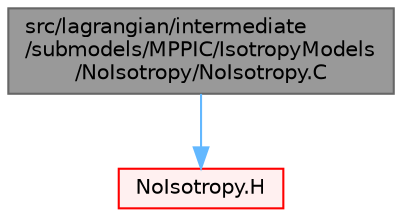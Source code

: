 digraph "src/lagrangian/intermediate/submodels/MPPIC/IsotropyModels/NoIsotropy/NoIsotropy.C"
{
 // LATEX_PDF_SIZE
  bgcolor="transparent";
  edge [fontname=Helvetica,fontsize=10,labelfontname=Helvetica,labelfontsize=10];
  node [fontname=Helvetica,fontsize=10,shape=box,height=0.2,width=0.4];
  Node1 [id="Node000001",label="src/lagrangian/intermediate\l/submodels/MPPIC/IsotropyModels\l/NoIsotropy/NoIsotropy.C",height=0.2,width=0.4,color="gray40", fillcolor="grey60", style="filled", fontcolor="black",tooltip=" "];
  Node1 -> Node2 [id="edge1_Node000001_Node000002",color="steelblue1",style="solid",tooltip=" "];
  Node2 [id="Node000002",label="NoIsotropy.H",height=0.2,width=0.4,color="red", fillcolor="#FFF0F0", style="filled",URL="$NoIsotropy_8H.html",tooltip=" "];
}
